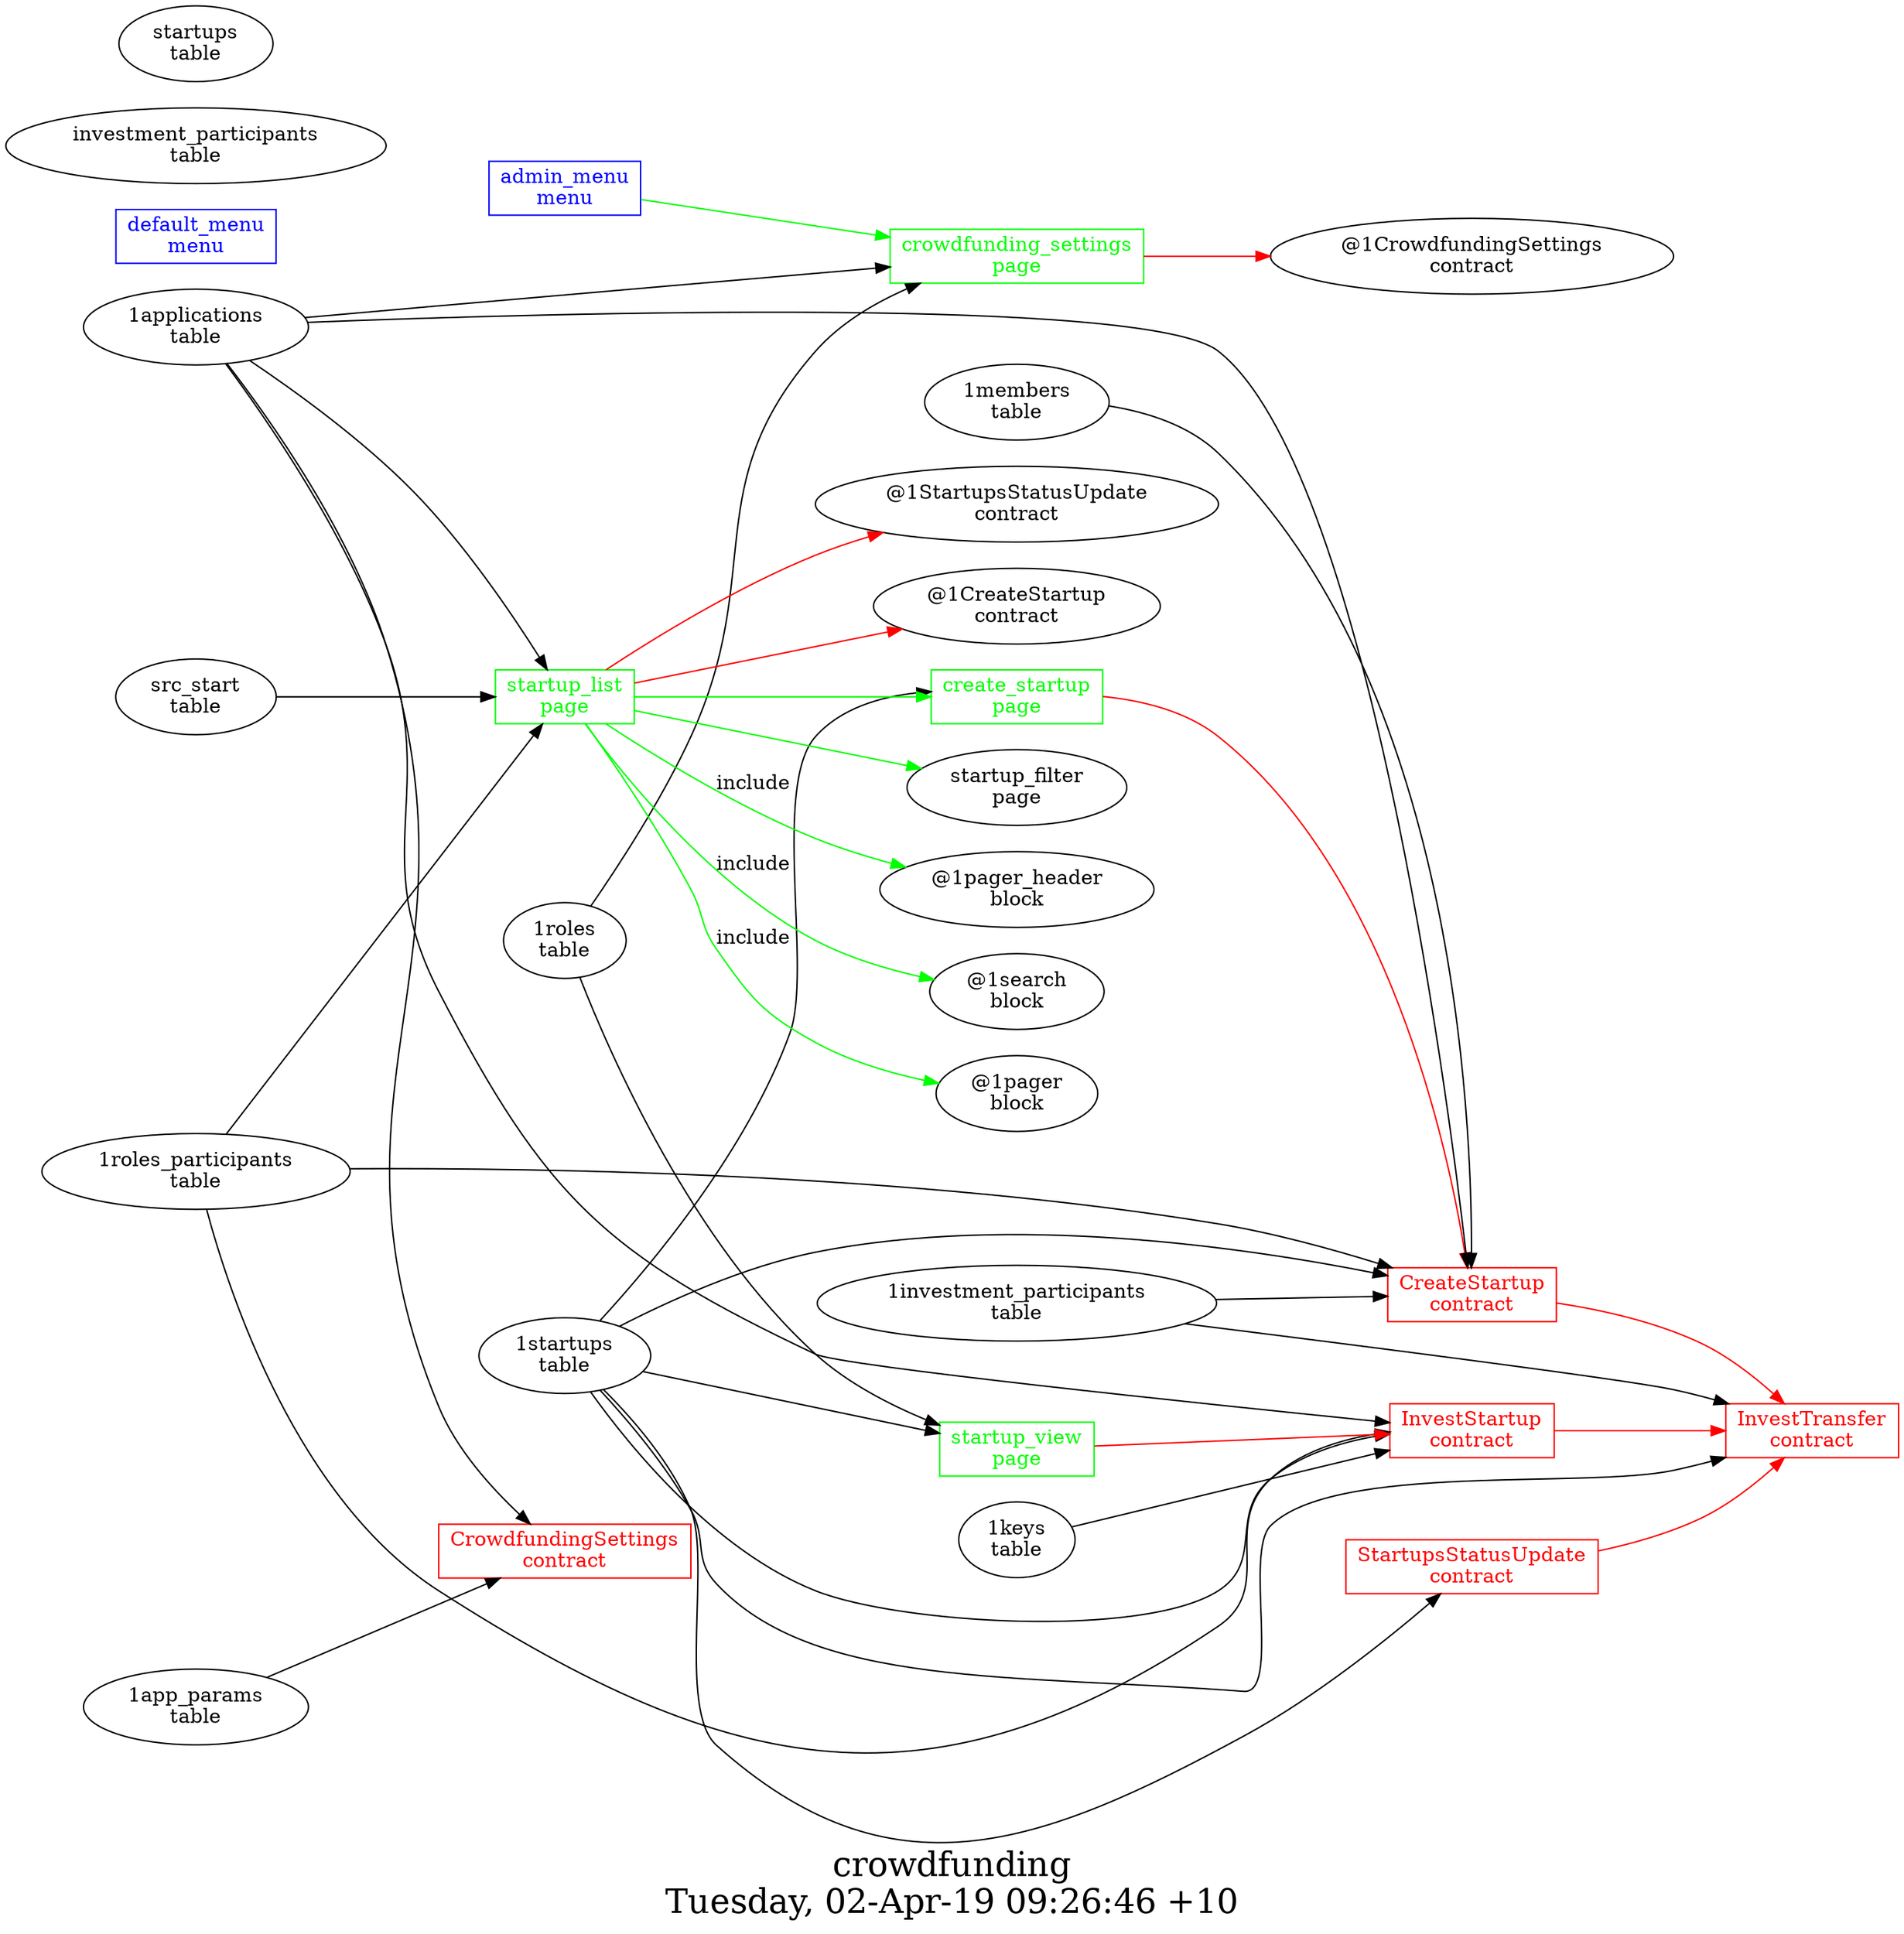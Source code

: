 digraph G {
fontsize="24";
label="crowdfunding\nTuesday, 02-Apr-19 09:26:46 +10";
nojustify=true;
ordering=out;
rankdir=LR;
size="30";
"admin_menu\nmenu" -> "crowdfunding_settings\npage"  [ color=green ]
"admin_menu\nmenu" [color=blue, fontcolor=blue, group=menus, shape=record];
"default_menu\nmenu" [color=blue, fontcolor=blue, group=menus, shape=record];
"create_startup\npage" -> "CreateStartup\ncontract"  [ color=red ]
"1startups\ntable" -> "create_startup\npage"
"create_startup\npage" [color=green, fontcolor=green, group=pages, shape=record];
"crowdfunding_settings\npage" -> "@1CrowdfundingSettings\ncontract"  [ color=red ]
"1applications\ntable" -> "crowdfunding_settings\npage"
"1roles\ntable" -> "crowdfunding_settings\npage"
"crowdfunding_settings\npage" [color=green, fontcolor=green, group=pages, shape=record];
"startup_list\npage" -> "@1StartupsStatusUpdate\ncontract"  [ color=red ]
"startup_list\npage" -> "@1CreateStartup\ncontract"  [ color=red ]
"1applications\ntable" -> "startup_list\npage"
"1roles_participants\ntable" -> "startup_list\npage"
"src_start\ntable" -> "startup_list\npage"
"startup_list\npage" -> "create_startup\npage"  [ color=green ]
"startup_list\npage" -> "startup_filter\npage"  [ color=green ]
"startup_list\npage" -> "@1pager_header\nblock"  [ color=green, label=include ]
"startup_list\npage" -> "@1search\nblock"  [ color=green, label=include ]
"startup_list\npage" -> "@1pager\nblock"  [ color=green, label=include ]
"startup_list\npage" [color=green, fontcolor=green, group=pages, shape=record];
"startup_view\npage" -> "InvestStartup\ncontract"  [ color=red ]
"1startups\ntable" -> "startup_view\npage"
"1roles\ntable" -> "startup_view\npage"
"startup_view\npage" [color=green, fontcolor=green, group=pages, shape=record];
"CreateStartup\ncontract" -> "InvestTransfer\ncontract"  [ color=red ]
"1applications\ntable" -> "CreateStartup\ncontract"
"1roles_participants\ntable" -> "CreateStartup\ncontract"
"1startups\ntable" -> "CreateStartup\ncontract"
"1investment_participants\ntable" -> "CreateStartup\ncontract"
"1members\ntable" -> "CreateStartup\ncontract"
"CreateStartup\ncontract" [color=red, fontcolor=red, group=contracts, shape=record];
"1app_params\ntable" -> "CrowdfundingSettings\ncontract"
"1applications\ntable" -> "CrowdfundingSettings\ncontract"
"CrowdfundingSettings\ncontract" [color=red, fontcolor=red, group=contracts, shape=record];
"InvestStartup\ncontract" -> "InvestTransfer\ncontract"  [ color=red ]
"1applications\ntable" -> "InvestStartup\ncontract"
"1roles_participants\ntable" -> "InvestStartup\ncontract"
"1startups\ntable" -> "InvestStartup\ncontract"
"1keys\ntable" -> "InvestStartup\ncontract"
"InvestStartup\ncontract" [color=red, fontcolor=red, group=contracts, shape=record];
"1startups\ntable" -> "InvestTransfer\ncontract"
"1investment_participants\ntable" -> "InvestTransfer\ncontract"
"InvestTransfer\ncontract" [color=red, fontcolor=red, group=contracts, shape=record];
"StartupsStatusUpdate\ncontract" -> "InvestTransfer\ncontract"  [ color=red ]
"1startups\ntable" -> "StartupsStatusUpdate\ncontract"
"StartupsStatusUpdate\ncontract" [color=red, fontcolor=red, group=contracts, shape=record];
"investment_participants\ntable" [color="", fontcolor="", group=tables, shape=""];
"startups\ntable" [color="", fontcolor="", group=tables, shape=""];
}
